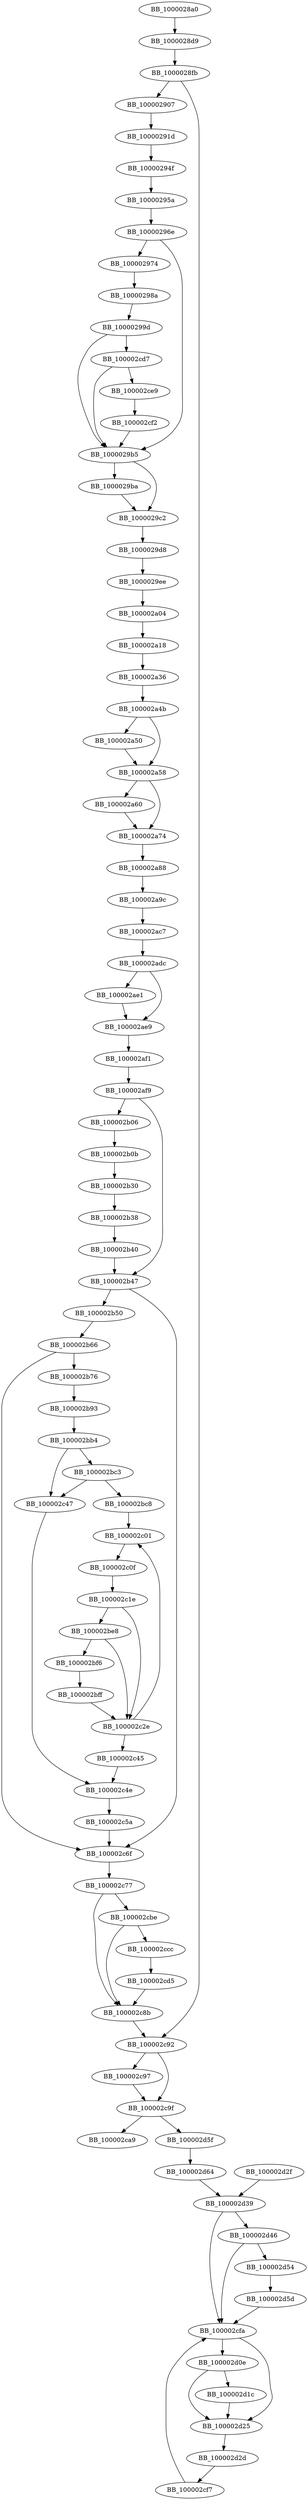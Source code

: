 DiGraph __ZN9Connector14getHTTPCookiesERSt6vectorIhSaIhEERS0_ISsSaISsEE{
BB_1000028a0->BB_1000028d9
BB_1000028d9->BB_1000028fb
BB_1000028fb->BB_100002907
BB_1000028fb->BB_100002c92
BB_100002907->BB_10000291d
BB_10000291d->BB_10000294f
BB_10000294f->BB_10000295a
BB_10000295a->BB_10000296e
BB_10000296e->BB_100002974
BB_10000296e->BB_1000029b5
BB_100002974->BB_10000298a
BB_10000298a->BB_10000299d
BB_10000299d->BB_1000029b5
BB_10000299d->BB_100002cd7
BB_1000029b5->BB_1000029ba
BB_1000029b5->BB_1000029c2
BB_1000029ba->BB_1000029c2
BB_1000029c2->BB_1000029d8
BB_1000029d8->BB_1000029ee
BB_1000029ee->BB_100002a04
BB_100002a04->BB_100002a18
BB_100002a18->BB_100002a36
BB_100002a36->BB_100002a4b
BB_100002a4b->BB_100002a50
BB_100002a4b->BB_100002a58
BB_100002a50->BB_100002a58
BB_100002a58->BB_100002a60
BB_100002a58->BB_100002a74
BB_100002a60->BB_100002a74
BB_100002a74->BB_100002a88
BB_100002a88->BB_100002a9c
BB_100002a9c->BB_100002ac7
BB_100002ac7->BB_100002adc
BB_100002adc->BB_100002ae1
BB_100002adc->BB_100002ae9
BB_100002ae1->BB_100002ae9
BB_100002ae9->BB_100002af1
BB_100002af1->BB_100002af9
BB_100002af9->BB_100002b06
BB_100002af9->BB_100002b47
BB_100002b06->BB_100002b0b
BB_100002b0b->BB_100002b30
BB_100002b30->BB_100002b38
BB_100002b38->BB_100002b40
BB_100002b40->BB_100002b47
BB_100002b47->BB_100002b50
BB_100002b47->BB_100002c6f
BB_100002b50->BB_100002b66
BB_100002b66->BB_100002b76
BB_100002b66->BB_100002c6f
BB_100002b76->BB_100002b93
BB_100002b93->BB_100002bb4
BB_100002bb4->BB_100002bc3
BB_100002bb4->BB_100002c47
BB_100002bc3->BB_100002bc8
BB_100002bc3->BB_100002c47
BB_100002bc8->BB_100002c01
BB_100002be8->BB_100002bf6
BB_100002be8->BB_100002c2e
BB_100002bf6->BB_100002bff
BB_100002bff->BB_100002c2e
BB_100002c01->BB_100002c0f
BB_100002c0f->BB_100002c1e
BB_100002c1e->BB_100002be8
BB_100002c1e->BB_100002c2e
BB_100002c2e->BB_100002c01
BB_100002c2e->BB_100002c45
BB_100002c45->BB_100002c4e
BB_100002c47->BB_100002c4e
BB_100002c4e->BB_100002c5a
BB_100002c5a->BB_100002c6f
BB_100002c6f->BB_100002c77
BB_100002c77->BB_100002c8b
BB_100002c77->BB_100002cbe
BB_100002c8b->BB_100002c92
BB_100002c92->BB_100002c97
BB_100002c92->BB_100002c9f
BB_100002c97->BB_100002c9f
BB_100002c9f->BB_100002ca9
BB_100002c9f->BB_100002d5f
BB_100002cbe->BB_100002c8b
BB_100002cbe->BB_100002ccc
BB_100002ccc->BB_100002cd5
BB_100002cd5->BB_100002c8b
BB_100002cd7->BB_1000029b5
BB_100002cd7->BB_100002ce9
BB_100002ce9->BB_100002cf2
BB_100002cf2->BB_1000029b5
BB_100002cf7->BB_100002cfa
BB_100002cfa->BB_100002d0e
BB_100002cfa->BB_100002d25
BB_100002d0e->BB_100002d1c
BB_100002d0e->BB_100002d25
BB_100002d1c->BB_100002d25
BB_100002d25->BB_100002d2d
BB_100002d2d->BB_100002cf7
BB_100002d2f->BB_100002d39
BB_100002d39->BB_100002cfa
BB_100002d39->BB_100002d46
BB_100002d46->BB_100002cfa
BB_100002d46->BB_100002d54
BB_100002d54->BB_100002d5d
BB_100002d5d->BB_100002cfa
BB_100002d5f->BB_100002d64
BB_100002d64->BB_100002d39
}
